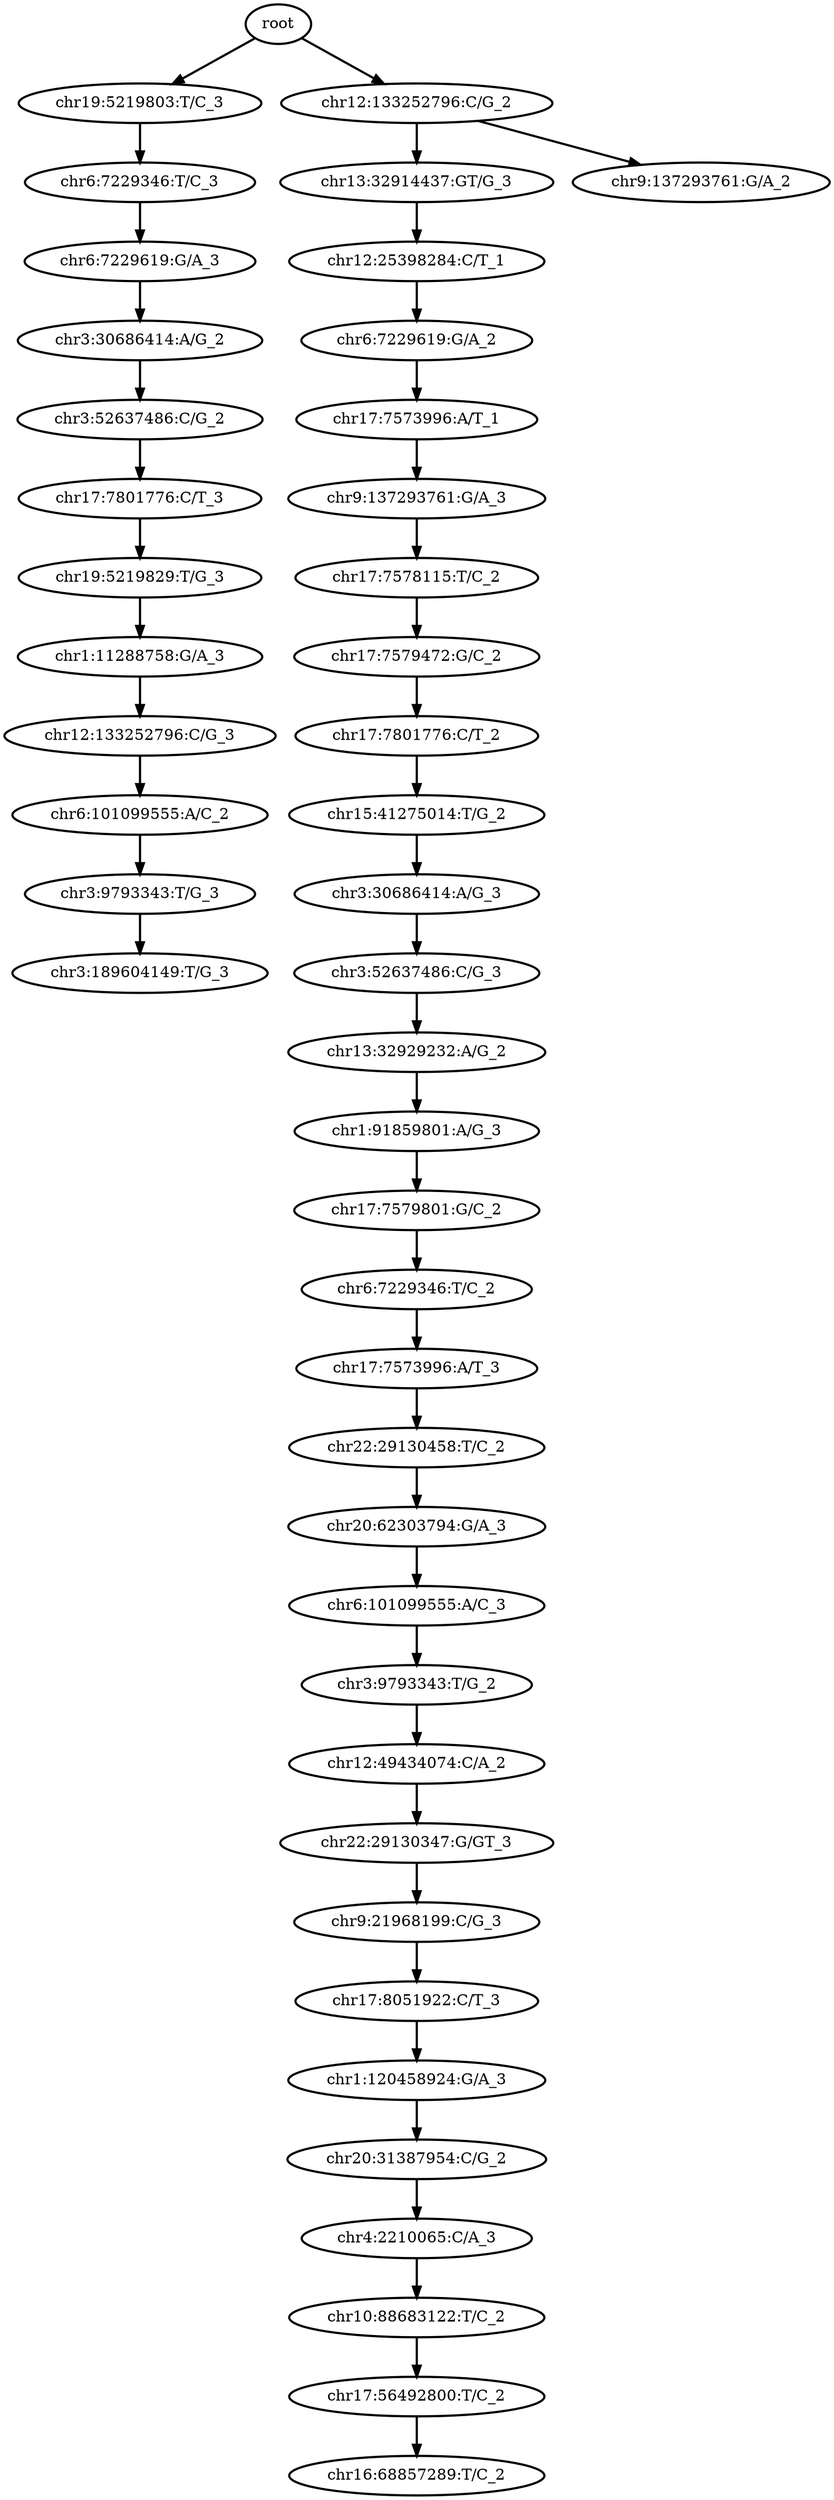 digraph N {
	overlap="false"
	rankdir="TB"
	0 [label="root", style="bold"];
	1 [label="chr19:5219803:T/C_3", style="bold"];
	2 [label="chr6:7229346:T/C_3", style="bold"];
	3 [label="chr6:7229619:G/A_3", style="bold"];
	4 [label="chr3:30686414:A/G_2", style="bold"];
	5 [label="chr3:52637486:C/G_2", style="bold"];
	6 [label="chr17:7801776:C/T_3", style="bold"];
	7 [label="chr19:5219829:T/G_3", style="bold"];
	8 [label="chr1:11288758:G/A_3", style="bold"];
	9 [label="chr12:133252796:C/G_3", style="bold"];
	10 [label="chr6:101099555:A/C_2", style="bold"];
	11 [label="chr3:9793343:T/G_3", style="bold"];
	12 [label="chr3:189604149:T/G_3", style="bold"];
	13 [label="chr12:133252796:C/G_2", style="bold"];
	14 [label="chr13:32914437:GT/G_3", style="bold"];
	15 [label="chr12:25398284:C/T_1", style="bold"];
	16 [label="chr6:7229619:G/A_2", style="bold"];
	17 [label="chr17:7573996:A/T_1", style="bold"];
	18 [label="chr9:137293761:G/A_3", style="bold"];
	19 [label="chr17:7578115:T/C_2", style="bold"];
	20 [label="chr17:7579472:G/C_2", style="bold"];
	21 [label="chr17:7801776:C/T_2", style="bold"];
	22 [label="chr15:41275014:T/G_2", style="bold"];
	23 [label="chr3:30686414:A/G_3", style="bold"];
	24 [label="chr3:52637486:C/G_3", style="bold"];
	25 [label="chr13:32929232:A/G_2", style="bold"];
	26 [label="chr1:91859801:A/G_3", style="bold"];
	27 [label="chr17:7579801:G/C_2", style="bold"];
	28 [label="chr6:7229346:T/C_2", style="bold"];
	29 [label="chr17:7573996:A/T_3", style="bold"];
	30 [label="chr22:29130458:T/C_2", style="bold"];
	31 [label="chr20:62303794:G/A_3", style="bold"];
	32 [label="chr6:101099555:A/C_3", style="bold"];
	33 [label="chr3:9793343:T/G_2", style="bold"];
	34 [label="chr12:49434074:C/A_2", style="bold"];
	35 [label="chr22:29130347:G/GT_3", style="bold"];
	36 [label="chr9:21968199:C/G_3", style="bold"];
	37 [label="chr17:8051922:C/T_3", style="bold"];
	38 [label="chr1:120458924:G/A_3", style="bold"];
	39 [label="chr20:31387954:C/G_2", style="bold"];
	40 [label="chr4:2210065:C/A_3", style="bold"];
	41 [label="chr10:88683122:T/C_2", style="bold"];
	42 [label="chr17:56492800:T/C_2", style="bold"];
	43 [label="chr16:68857289:T/C_2", style="bold"];
	44 [label="chr9:137293761:G/A_2", style="bold"];
	0 -> 1 [style="bold"];
	0 -> 13 [style="bold"];
	1 -> 2 [style="bold"];
	2 -> 3 [style="bold"];
	3 -> 4 [style="bold"];
	4 -> 5 [style="bold"];
	5 -> 6 [style="bold"];
	6 -> 7 [style="bold"];
	7 -> 8 [style="bold"];
	8 -> 9 [style="bold"];
	9 -> 10 [style="bold"];
	10 -> 11 [style="bold"];
	11 -> 12 [style="bold"];
	13 -> 14 [style="bold"];
	13 -> 44 [style="bold"];
	14 -> 15 [style="bold"];
	15 -> 16 [style="bold"];
	16 -> 17 [style="bold"];
	17 -> 18 [style="bold"];
	18 -> 19 [style="bold"];
	19 -> 20 [style="bold"];
	20 -> 21 [style="bold"];
	21 -> 22 [style="bold"];
	22 -> 23 [style="bold"];
	23 -> 24 [style="bold"];
	24 -> 25 [style="bold"];
	25 -> 26 [style="bold"];
	26 -> 27 [style="bold"];
	27 -> 28 [style="bold"];
	28 -> 29 [style="bold"];
	29 -> 30 [style="bold"];
	30 -> 31 [style="bold"];
	31 -> 32 [style="bold"];
	32 -> 33 [style="bold"];
	33 -> 34 [style="bold"];
	34 -> 35 [style="bold"];
	35 -> 36 [style="bold"];
	36 -> 37 [style="bold"];
	37 -> 38 [style="bold"];
	38 -> 39 [style="bold"];
	39 -> 40 [style="bold"];
	40 -> 41 [style="bold"];
	41 -> 42 [style="bold"];
	42 -> 43 [style="bold"];
}